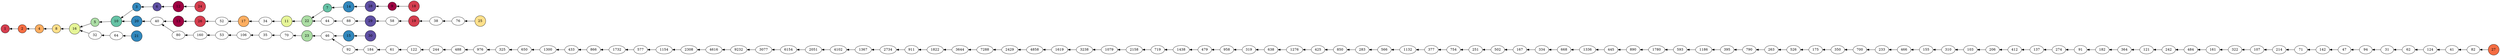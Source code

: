 
digraph G {
rankdir = RL;
     subgraph {
     node [colorscheme=spectral10]

	1 [shape=circle; style=filled; fillcolor=2];
	2 [shape=circle; style=filled; fillcolor=3];
	3 [shape=circle; style=filled; fillcolor=9];
	4 [shape=circle; style=filled; fillcolor=4];
	5 [shape=circle; style=filled; fillcolor=7];
	6 [shape=circle; style=filled; fillcolor=10];
	7 [shape=circle; style=filled; fillcolor=8];
	8 [shape=circle; style=filled; fillcolor=5];
	9 [shape=circle; style=filled; fillcolor=1];
	10 [shape=circle; style=filled; fillcolor=8];
	11 [shape=circle; style=filled; fillcolor=6];
	12 [shape=circle; style=filled; fillcolor=1];
	13 [shape=circle; style=filled; fillcolor=1];
	14 [shape=circle; style=filled; fillcolor=9];
	15 [shape=circle; style=filled; fillcolor=9];
	16 [shape=circle; style=filled; fillcolor=6];
	17 [shape=circle; style=filled; fillcolor=4];
	18 [shape=circle; style=filled; fillcolor=2];
	19 [shape=circle; style=filled; fillcolor=2];
	20 [shape=circle; style=filled; fillcolor=9];
	21 [shape=circle; style=filled; fillcolor=9];
	22 [shape=circle; style=filled; fillcolor=7];
	23 [shape=circle; style=filled; fillcolor=7];
	24 [shape=circle; style=filled; fillcolor=2];
	25 [shape=circle; style=filled; fillcolor=5];
	26 [shape=circle; style=filled; fillcolor=2];
	27 [shape=circle; style=filled; fillcolor=3];
	28 [shape=circle; style=filled; fillcolor=10];
	29 [shape=circle; style=filled; fillcolor=10];
	30 [shape=circle; style=filled; fillcolor=10];

	350->175
	700->350
	80->40
	76->38
	2734->1367
	1132->566
	1780->890
	242->121
	184->92
	12->6
	62->31
	18->9
	445->1336
	2158->1079
	1186->593
	70->35
	1300->650
	850->425
	7->22
	103->310
	46->23
	263->790
	479->1438
	64->32
	1822->911
	1336->668
	526->263
	17->52
	41->124
	233->700
	425->1276
	92->46
	4616->2308
	182->91
	2->1
	466->233
	650->325
	124->62
	107->322
	35->106
	27->82
	283->850
	322->161
	137->412
	1619->4858
	433->1300
	488->244
	32->16
	29->88
	274->137
	2429->7288
	15->46
	911->2734
	206->103
	25->76
	40->20
	161->484
	20->10
	121->364
	377->1132
	1367->4102
	1154->577
	82->41
	790->395
	2308->1154
	26->13
	167->502
	866->433
	30->15
	24->12
	47->142
	175->526
	38->19
	21->64
	638->319
	412->206
	244->122
	1438->719
	754->377
	502->251
	3->10
	11->34
	19->58
	91->274
	395->1186
	890->445
	2051->6154
	13->40
	61->184
	719->2158
	566->283
	484->242
	106->53
	22->11
	4->2
	319->958
	10->5
	6154->3077
	1276->638
	5->16
	3077->9232
	4858->2429
	16->8
	14->7
	9232->4616
	593->1780
	160->80
	44->22
	34->17
	8->4
	94->47
	334->167
	668->334
	88->44
	364->182
	155->466
	251->754
	142->71
	122->61
	9->28
	6->3
	4102->2051
	1732->866
	1079->3238
	3238->1619
	52->26
	3644->1822
	53->160
	7288->3644
	310->155
	58->29
	976->488
	577->1732
	28->14
	31->94
	71->214
	325->976
	958->479
	214->107
	23->70

	{rank = same; 2;}
	{rank = same; 3; 20; 21;}
	{rank = same; 64; 10;}
	{rank = same; 32; 5;}
	{rank = same; 16;}
	{rank = same; 8;}
	{rank = same; 4;}
	{rank = same; 40; 6;}
	{rank = same; 44; 46; 7;}
	{rank = same; 22; 23;}
	{rank = same; 11; 70;}
	{rank = same; 34; 35;}
	{rank = same; 17; 106;}
	{rank = same; 52; 53;}
	{rank = same; 160; 24; 26;}
	{rank = same; 80; 12; 13;}
	{rank = same; 9; 58; 61;}
	{rank = same; 184; 28; 29; 30;}
	{rank = same; 88; 92; 14; 15;}
	{rank = same; 18; 19; 122;}
	{rank = same; 976; 25;}
	{rank = same; 488; 76;}
	{rank = same; 244; 38;}
	{rank = same; 27;}
	{rank = same; 82;}
	{rank = same; 41;}
	{rank = same; 124;}
	{rank = same; 62;}
	{rank = same; 31;}
	{rank = same; 94;}
	{rank = same; 47;}
	{rank = same; 142;}
	{rank = same; 71;}
	{rank = same; 214;}
	{rank = same; 107;}
	{rank = same; 322;}
	{rank = same; 161;}
	{rank = same; 484;}
	{rank = same; 242;}
	{rank = same; 121;}
	{rank = same; 364;}
	{rank = same; 182;}
	{rank = same; 91;}
	{rank = same; 274;}
	{rank = same; 137;}
	{rank = same; 412;}
	{rank = same; 206;}
	{rank = same; 103;}
	{rank = same; 310;}
	{rank = same; 155;}
	{rank = same; 466;}
	{rank = same; 233;}
	{rank = same; 700;}
	{rank = same; 350;}
	{rank = same; 175;}
	{rank = same; 526;}
	{rank = same; 263;}
	{rank = same; 790;}
	{rank = same; 395;}
	{rank = same; 1186;}
	{rank = same; 593;}
	{rank = same; 1780;}
	{rank = same; 890;}
	{rank = same; 445;}
	{rank = same; 1336;}
	{rank = same; 668;}
	{rank = same; 334;}
	{rank = same; 167;}
	{rank = same; 502;}
	{rank = same; 251;}
	{rank = same; 754;}
	{rank = same; 377;}
	{rank = same; 1132;}
	{rank = same; 566;}
	{rank = same; 283;}
	{rank = same; 850;}
	{rank = same; 425;}
	{rank = same; 1276;}
	{rank = same; 638;}
	{rank = same; 319;}
	{rank = same; 958;}
	{rank = same; 479;}
	{rank = same; 1438;}
	{rank = same; 719;}
	{rank = same; 2158;}
	{rank = same; 1079;}
	{rank = same; 3238;}
	{rank = same; 1619;}
	{rank = same; 4858;}
	{rank = same; 2429;}
	{rank = same; 7288;}
	{rank = same; 3644;}
	{rank = same; 1822;}
	{rank = same; 911;}
	{rank = same; 2734;}
	{rank = same; 1367;}
	{rank = same; 4102;}
	{rank = same; 2051;}
	{rank = same; 6154;}
	{rank = same; 3077;}
	{rank = same; 9232;}
	{rank = same; 4616;}
	{rank = same; 2308;}
	{rank = same; 1154;}
	{rank = same; 577;}
	{rank = same; 1732;}
	{rank = same; 866;}
	{rank = same; 433;}
	{rank = same; 1300;}
	{rank = same; 650;}
	{rank = same; 325;}
     }
}